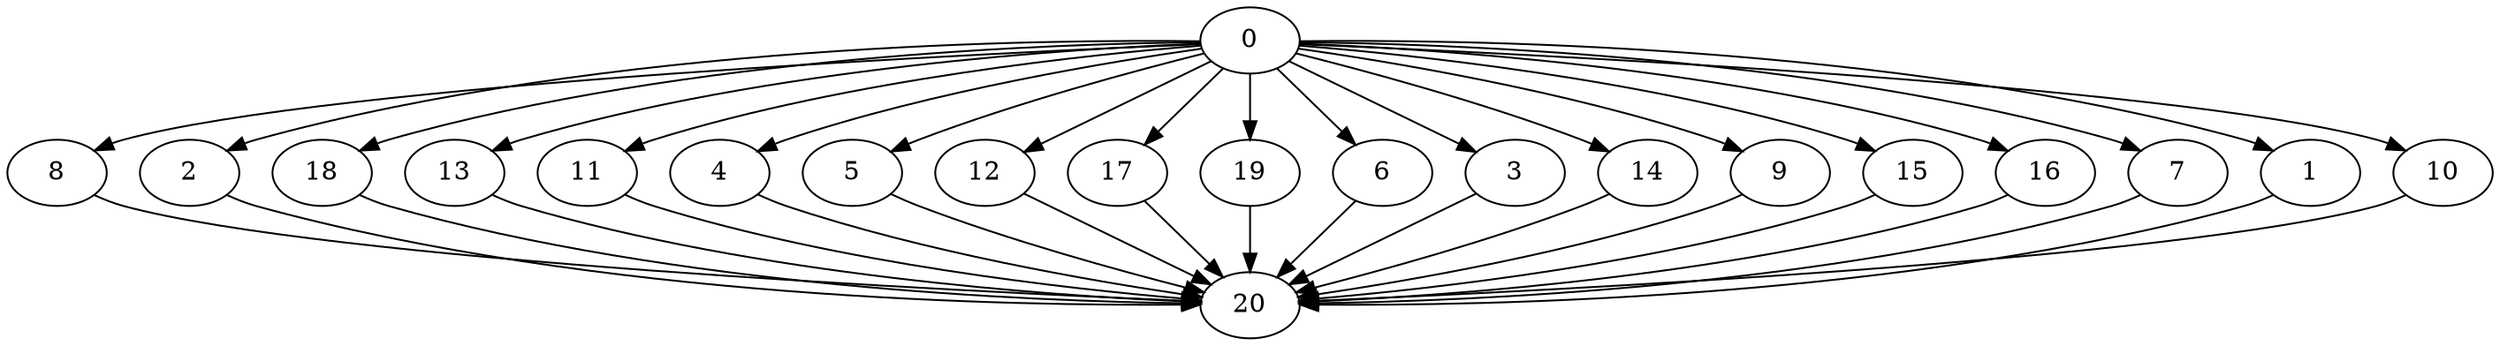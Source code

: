 digraph "Fork_Join_Nodes_21_CCR_10.02_WeightType_Random_Heterogeneous-4-2-strong" {
0 [Weight=3];
8 [Weight=4];
2 [Weight=7];
18 [Weight=7];
13 [Weight=6];
11 [Weight=3];
4 [Weight=9];
5 [Weight=8];
12 [Weight=7];
17 [Weight=6];
19 [Weight=8];
6 [Weight=5];
3 [Weight=8];
14 [Weight=6];
9 [Weight=10];
15 [Weight=2];
16 [Weight=7];
7 [Weight=4];
1 [Weight=3];
10 [Weight=3];
20 [Weight=8];
0 -> 8 [Weight=21];
2 -> 20 [Weight=57];
4 -> 20 [Weight=36];
0 -> 19 [Weight=14];
9 -> 20 [Weight=14];
0 -> 12 [Weight=57];
7 -> 20 [Weight=14];
18 -> 20 [Weight=43];
10 -> 20 [Weight=14];
5 -> 20 [Weight=36];
0 -> 1 [Weight=21];
17 -> 20 [Weight=36];
0 -> 10 [Weight=50];
0 -> 2 [Weight=64];
13 -> 20 [Weight=43];
0 -> 13 [Weight=29];
0 -> 9 [Weight=29];
0 -> 7 [Weight=43];
12 -> 20 [Weight=36];
19 -> 20 [Weight=29];
0 -> 16 [Weight=21];
0 -> 17 [Weight=29];
0 -> 18 [Weight=29];
0 -> 14 [Weight=29];
8 -> 20 [Weight=64];
1 -> 20 [Weight=14];
0 -> 6 [Weight=57];
16 -> 20 [Weight=14];
0 -> 5 [Weight=64];
15 -> 20 [Weight=21];
14 -> 20 [Weight=21];
0 -> 15 [Weight=29];
0 -> 4 [Weight=21];
11 -> 20 [Weight=43];
6 -> 20 [Weight=29];
3 -> 20 [Weight=21];
0 -> 11 [Weight=29];
0 -> 3 [Weight=21];
}
